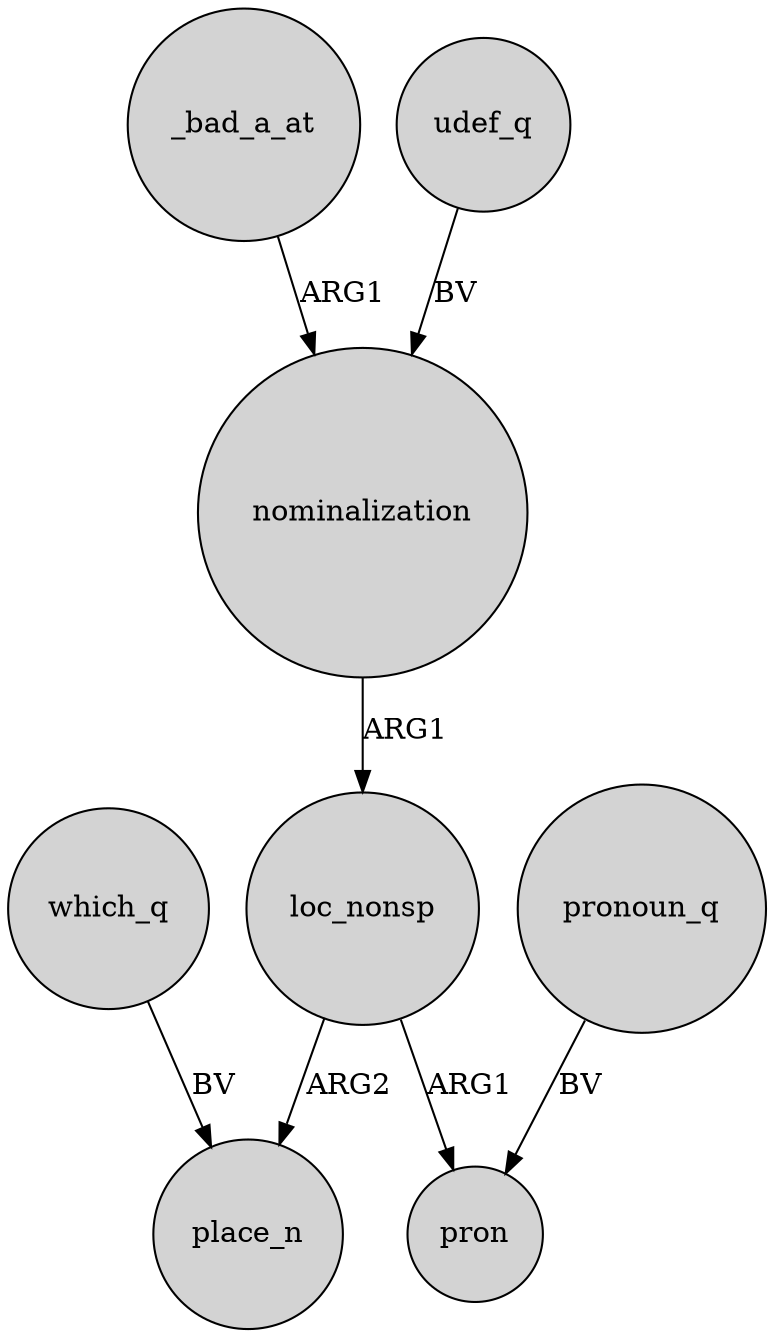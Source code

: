 digraph {
	node [shape=circle style=filled]
	loc_nonsp -> place_n [label=ARG2]
	nominalization -> loc_nonsp [label=ARG1]
	loc_nonsp -> pron [label=ARG1]
	_bad_a_at -> nominalization [label=ARG1]
	udef_q -> nominalization [label=BV]
	which_q -> place_n [label=BV]
	pronoun_q -> pron [label=BV]
}
